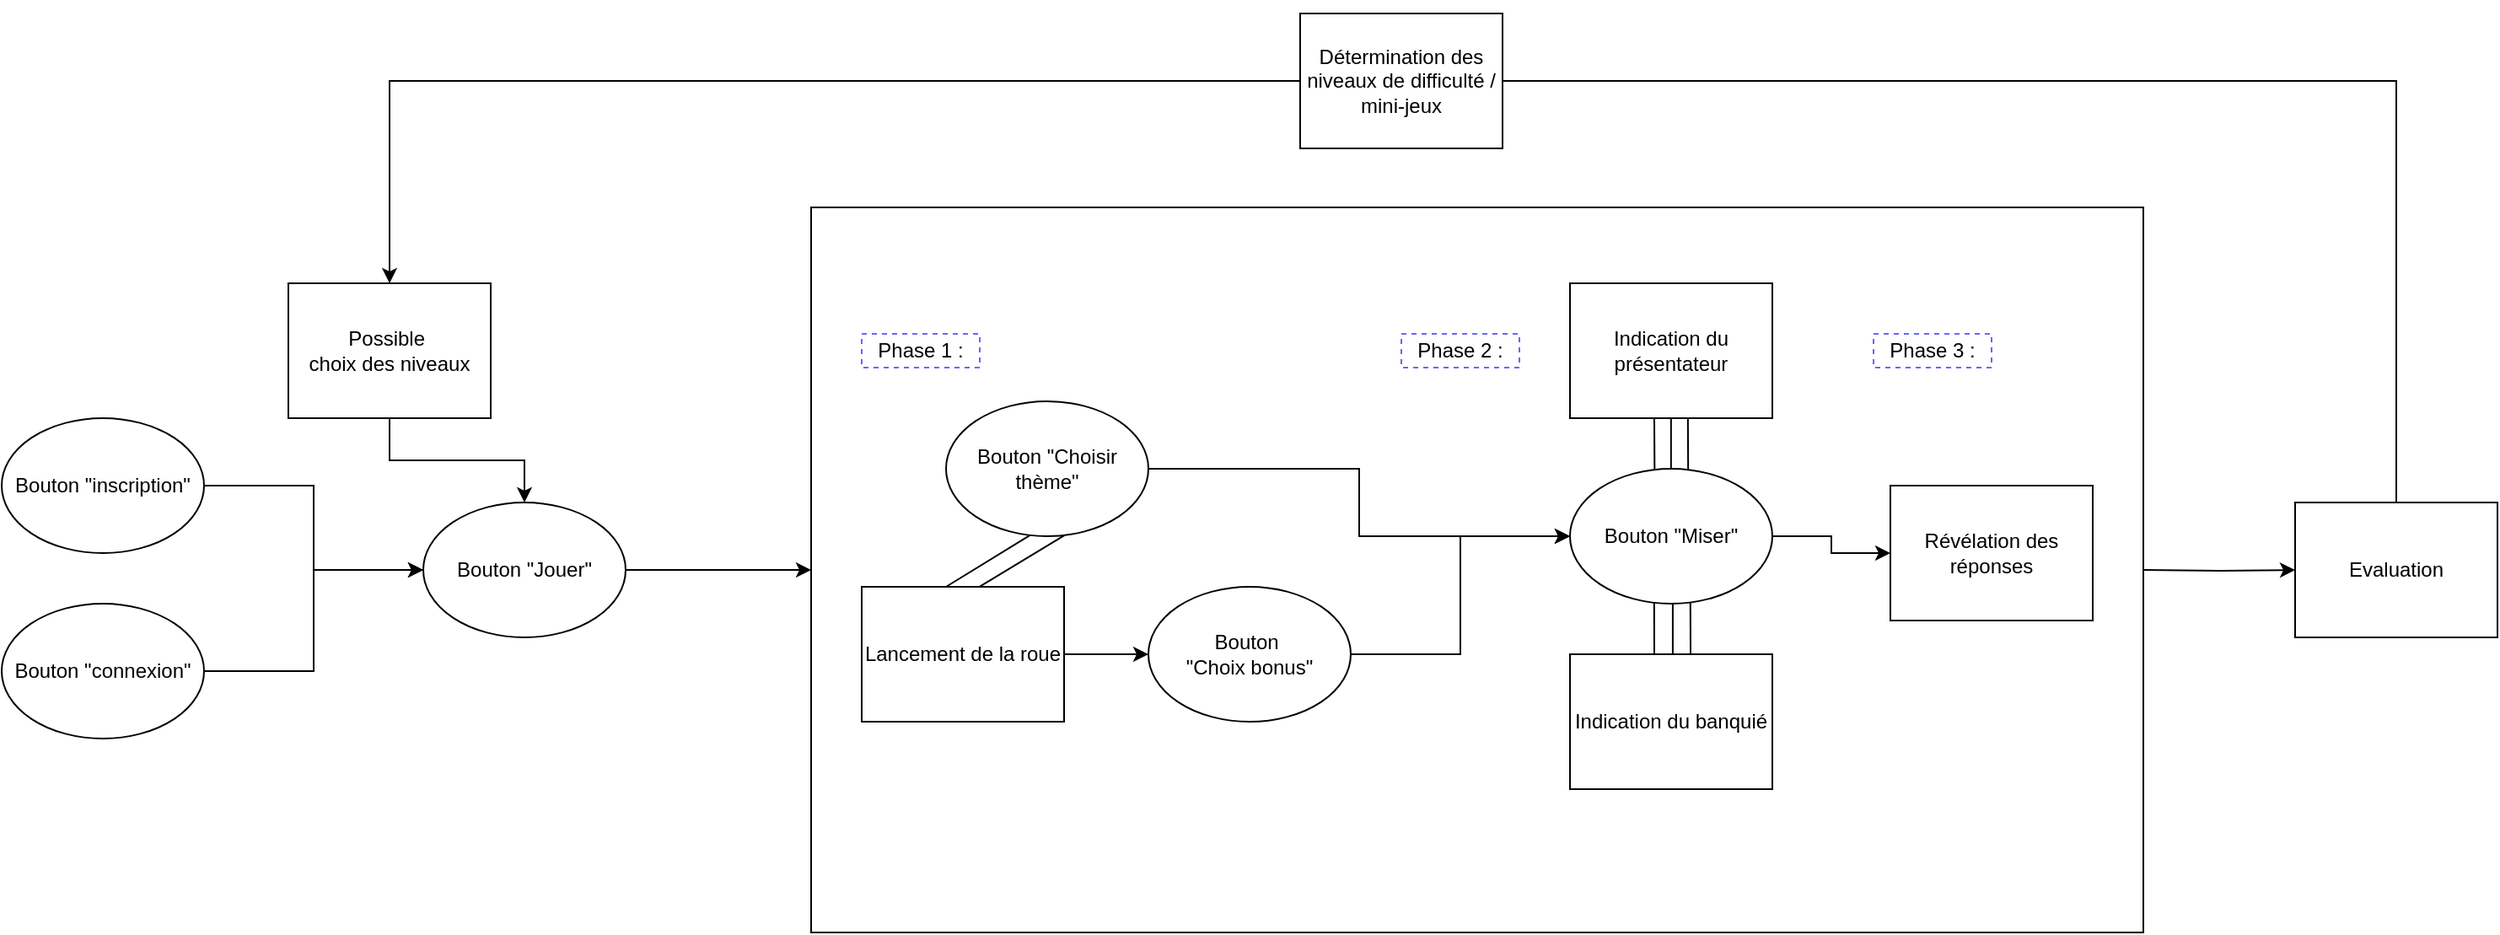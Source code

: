 <mxfile version="24.7.17">
  <diagram name="Page-1" id="_qqSmELVDFTCD8QIhPZ8">
    <mxGraphModel dx="1570" dy="2324" grid="1" gridSize="10" guides="1" tooltips="1" connect="1" arrows="1" fold="1" page="1" pageScale="1" pageWidth="850" pageHeight="1100" math="0" shadow="0">
      <root>
        <mxCell id="0" />
        <mxCell id="1" parent="0" />
        <mxCell id="SCnsVuQ0XL_fHUprq9t2-6" style="edgeStyle=orthogonalEdgeStyle;rounded=0;orthogonalLoop=1;jettySize=auto;html=1;" edge="1" parent="1" source="SCnsVuQ0XL_fHUprq9t2-1" target="SCnsVuQ0XL_fHUprq9t2-3">
          <mxGeometry relative="1" as="geometry" />
        </mxCell>
        <mxCell id="SCnsVuQ0XL_fHUprq9t2-1" value="Bouton &quot;inscription&quot;" style="ellipse;whiteSpace=wrap;html=1;" vertex="1" parent="1">
          <mxGeometry x="70" y="240" width="120" height="80" as="geometry" />
        </mxCell>
        <mxCell id="SCnsVuQ0XL_fHUprq9t2-7" style="edgeStyle=orthogonalEdgeStyle;rounded=0;orthogonalLoop=1;jettySize=auto;html=1;entryX=0;entryY=0.5;entryDx=0;entryDy=0;" edge="1" parent="1" source="SCnsVuQ0XL_fHUprq9t2-2" target="SCnsVuQ0XL_fHUprq9t2-3">
          <mxGeometry relative="1" as="geometry" />
        </mxCell>
        <mxCell id="SCnsVuQ0XL_fHUprq9t2-2" value="Bouton &quot;connexion&quot;" style="ellipse;whiteSpace=wrap;html=1;" vertex="1" parent="1">
          <mxGeometry x="70" y="350" width="120" height="80" as="geometry" />
        </mxCell>
        <mxCell id="SCnsVuQ0XL_fHUprq9t2-10" style="edgeStyle=orthogonalEdgeStyle;rounded=0;orthogonalLoop=1;jettySize=auto;html=1;" edge="1" parent="1" source="SCnsVuQ0XL_fHUprq9t2-3" target="SCnsVuQ0XL_fHUprq9t2-9">
          <mxGeometry relative="1" as="geometry" />
        </mxCell>
        <mxCell id="SCnsVuQ0XL_fHUprq9t2-3" value="Bouton &quot;Jouer&quot;" style="ellipse;whiteSpace=wrap;html=1;" vertex="1" parent="1">
          <mxGeometry x="320" y="290" width="120" height="80" as="geometry" />
        </mxCell>
        <mxCell id="SCnsVuQ0XL_fHUprq9t2-35" style="edgeStyle=orthogonalEdgeStyle;rounded=0;orthogonalLoop=1;jettySize=auto;html=1;entryX=0;entryY=0.5;entryDx=0;entryDy=0;" edge="1" parent="1" target="SCnsVuQ0XL_fHUprq9t2-34">
          <mxGeometry relative="1" as="geometry">
            <mxPoint x="1340.0" y="330" as="sourcePoint" />
          </mxGeometry>
        </mxCell>
        <mxCell id="SCnsVuQ0XL_fHUprq9t2-9" value="" style="rounded=0;whiteSpace=wrap;html=1;" vertex="1" parent="1">
          <mxGeometry x="550" y="115" width="790" height="430" as="geometry" />
        </mxCell>
        <mxCell id="SCnsVuQ0XL_fHUprq9t2-19" style="edgeStyle=orthogonalEdgeStyle;rounded=0;orthogonalLoop=1;jettySize=auto;html=1;" edge="1" parent="1" source="SCnsVuQ0XL_fHUprq9t2-11" target="SCnsVuQ0XL_fHUprq9t2-12">
          <mxGeometry relative="1" as="geometry" />
        </mxCell>
        <mxCell id="SCnsVuQ0XL_fHUprq9t2-11" value="Bouton &quot;Choisir thème&quot;" style="ellipse;whiteSpace=wrap;html=1;" vertex="1" parent="1">
          <mxGeometry x="630" y="230" width="120" height="80" as="geometry" />
        </mxCell>
        <mxCell id="SCnsVuQ0XL_fHUprq9t2-41" style="edgeStyle=orthogonalEdgeStyle;rounded=0;orthogonalLoop=1;jettySize=auto;html=1;" edge="1" parent="1" source="SCnsVuQ0XL_fHUprq9t2-12" target="SCnsVuQ0XL_fHUprq9t2-40">
          <mxGeometry relative="1" as="geometry" />
        </mxCell>
        <mxCell id="SCnsVuQ0XL_fHUprq9t2-12" value="Bouton &quot;Miser&quot;" style="ellipse;whiteSpace=wrap;html=1;" vertex="1" parent="1">
          <mxGeometry x="1000" y="270" width="120" height="80" as="geometry" />
        </mxCell>
        <mxCell id="SCnsVuQ0XL_fHUprq9t2-20" style="edgeStyle=orthogonalEdgeStyle;rounded=0;orthogonalLoop=1;jettySize=auto;html=1;entryX=0;entryY=0.5;entryDx=0;entryDy=0;" edge="1" parent="1" source="SCnsVuQ0XL_fHUprq9t2-24" target="SCnsVuQ0XL_fHUprq9t2-12">
          <mxGeometry relative="1" as="geometry" />
        </mxCell>
        <mxCell id="SCnsVuQ0XL_fHUprq9t2-13" value="Lancement de la roue" style="rounded=0;whiteSpace=wrap;html=1;" vertex="1" parent="1">
          <mxGeometry x="580" y="340" width="120" height="80" as="geometry" />
        </mxCell>
        <mxCell id="SCnsVuQ0XL_fHUprq9t2-15" value="" style="endArrow=none;html=1;rounded=0;exitX=0.413;exitY=0.994;exitDx=0;exitDy=0;exitPerimeter=0;" edge="1" parent="1" source="SCnsVuQ0XL_fHUprq9t2-11">
          <mxGeometry width="50" height="50" relative="1" as="geometry">
            <mxPoint x="680" y="309" as="sourcePoint" />
            <mxPoint x="630" y="340" as="targetPoint" />
          </mxGeometry>
        </mxCell>
        <mxCell id="SCnsVuQ0XL_fHUprq9t2-16" value="" style="endArrow=none;html=1;rounded=0;exitX=0.584;exitY=0.994;exitDx=0;exitDy=0;exitPerimeter=0;entryX=0.584;entryY=-0.003;entryDx=0;entryDy=0;entryPerimeter=0;" edge="1" parent="1" source="SCnsVuQ0XL_fHUprq9t2-11" target="SCnsVuQ0XL_fHUprq9t2-13">
          <mxGeometry width="50" height="50" relative="1" as="geometry">
            <mxPoint x="680" y="310" as="sourcePoint" />
            <mxPoint x="680" y="340" as="targetPoint" />
          </mxGeometry>
        </mxCell>
        <mxCell id="SCnsVuQ0XL_fHUprq9t2-17" value="&lt;div&gt;Phase 1 :&lt;/div&gt;" style="rounded=0;whiteSpace=wrap;html=1;strokeColor=#6666FF;dashed=1;" vertex="1" parent="1">
          <mxGeometry x="580" y="190" width="70" height="20" as="geometry" />
        </mxCell>
        <mxCell id="SCnsVuQ0XL_fHUprq9t2-18" value="&lt;div&gt;Phase 2 :&lt;/div&gt;" style="rounded=0;whiteSpace=wrap;html=1;strokeColor=#6666FF;dashed=1;" vertex="1" parent="1">
          <mxGeometry x="900" y="190" width="70" height="20" as="geometry" />
        </mxCell>
        <mxCell id="SCnsVuQ0XL_fHUprq9t2-21" value="Indication du banquié" style="rounded=0;whiteSpace=wrap;html=1;" vertex="1" parent="1">
          <mxGeometry x="1000" y="380" width="120" height="80" as="geometry" />
        </mxCell>
        <mxCell id="SCnsVuQ0XL_fHUprq9t2-22" value="" style="endArrow=none;html=1;rounded=0;entryX=0.595;entryY=0.994;entryDx=0;entryDy=0;entryPerimeter=0;exitX=0.596;exitY=0.004;exitDx=0;exitDy=0;exitPerimeter=0;" edge="1" parent="1" source="SCnsVuQ0XL_fHUprq9t2-21" target="SCnsVuQ0XL_fHUprq9t2-12">
          <mxGeometry width="50" height="50" relative="1" as="geometry">
            <mxPoint x="1040" y="420" as="sourcePoint" />
            <mxPoint x="1090" y="370" as="targetPoint" />
          </mxGeometry>
        </mxCell>
        <mxCell id="SCnsVuQ0XL_fHUprq9t2-23" value="" style="endArrow=none;html=1;rounded=0;entryX=0.416;entryY=0.995;entryDx=0;entryDy=0;entryPerimeter=0;exitX=0.6;exitY=0.006;exitDx=0;exitDy=0;exitPerimeter=0;" edge="1" parent="1" target="SCnsVuQ0XL_fHUprq9t2-12">
          <mxGeometry width="50" height="50" relative="1" as="geometry">
            <mxPoint x="1050" y="380" as="sourcePoint" />
            <mxPoint x="1050" y="350" as="targetPoint" />
          </mxGeometry>
        </mxCell>
        <mxCell id="SCnsVuQ0XL_fHUprq9t2-25" value="" style="edgeStyle=orthogonalEdgeStyle;rounded=0;orthogonalLoop=1;jettySize=auto;html=1;entryX=0;entryY=0.5;entryDx=0;entryDy=0;" edge="1" parent="1" source="SCnsVuQ0XL_fHUprq9t2-13" target="SCnsVuQ0XL_fHUprq9t2-24">
          <mxGeometry relative="1" as="geometry">
            <mxPoint x="700" y="380" as="sourcePoint" />
            <mxPoint x="1000" y="310" as="targetPoint" />
          </mxGeometry>
        </mxCell>
        <mxCell id="SCnsVuQ0XL_fHUprq9t2-24" value="&lt;div&gt;Bouton&amp;nbsp;&lt;/div&gt;&lt;div&gt;&quot;Choix bonus&quot;&lt;/div&gt;" style="ellipse;whiteSpace=wrap;html=1;" vertex="1" parent="1">
          <mxGeometry x="750" y="340" width="120" height="80" as="geometry" />
        </mxCell>
        <mxCell id="SCnsVuQ0XL_fHUprq9t2-27" value="" style="endArrow=none;html=1;rounded=0;entryX=0.508;entryY=0.995;entryDx=0;entryDy=0;entryPerimeter=0;exitX=0.508;exitY=-0.001;exitDx=0;exitDy=0;exitPerimeter=0;" edge="1" parent="1" source="SCnsVuQ0XL_fHUprq9t2-21" target="SCnsVuQ0XL_fHUprq9t2-12">
          <mxGeometry width="50" height="50" relative="1" as="geometry">
            <mxPoint x="1060.5" y="380" as="sourcePoint" />
            <mxPoint x="1059.5" y="350" as="targetPoint" />
          </mxGeometry>
        </mxCell>
        <mxCell id="SCnsVuQ0XL_fHUprq9t2-29" value="Indication du présentateur" style="rounded=0;whiteSpace=wrap;html=1;" vertex="1" parent="1">
          <mxGeometry x="1000" y="160" width="120" height="80" as="geometry" />
        </mxCell>
        <mxCell id="SCnsVuQ0XL_fHUprq9t2-30" value="" style="endArrow=none;html=1;rounded=0;entryX=0.508;entryY=0.995;entryDx=0;entryDy=0;entryPerimeter=0;exitX=0.508;exitY=-0.001;exitDx=0;exitDy=0;exitPerimeter=0;" edge="1" parent="1">
          <mxGeometry width="50" height="50" relative="1" as="geometry">
            <mxPoint x="1059.92" y="270" as="sourcePoint" />
            <mxPoint x="1059.92" y="240" as="targetPoint" />
          </mxGeometry>
        </mxCell>
        <mxCell id="SCnsVuQ0XL_fHUprq9t2-31" value="" style="endArrow=none;html=1;rounded=0;entryX=0.508;entryY=0.995;entryDx=0;entryDy=0;entryPerimeter=0;exitX=0.584;exitY=0.003;exitDx=0;exitDy=0;exitPerimeter=0;" edge="1" parent="1" source="SCnsVuQ0XL_fHUprq9t2-12">
          <mxGeometry width="50" height="50" relative="1" as="geometry">
            <mxPoint x="1069.92" y="270" as="sourcePoint" />
            <mxPoint x="1069.92" y="240" as="targetPoint" />
          </mxGeometry>
        </mxCell>
        <mxCell id="SCnsVuQ0XL_fHUprq9t2-32" value="" style="endArrow=none;html=1;rounded=0;entryX=0.508;entryY=0.995;entryDx=0;entryDy=0;entryPerimeter=0;exitX=0.418;exitY=0.005;exitDx=0;exitDy=0;exitPerimeter=0;" edge="1" parent="1" source="SCnsVuQ0XL_fHUprq9t2-12">
          <mxGeometry width="50" height="50" relative="1" as="geometry">
            <mxPoint x="1050.08" y="270" as="sourcePoint" />
            <mxPoint x="1050" y="240" as="targetPoint" />
          </mxGeometry>
        </mxCell>
        <mxCell id="SCnsVuQ0XL_fHUprq9t2-39" style="edgeStyle=orthogonalEdgeStyle;rounded=0;orthogonalLoop=1;jettySize=auto;html=1;entryX=0.5;entryY=0;entryDx=0;entryDy=0;exitX=0.5;exitY=0;exitDx=0;exitDy=0;" edge="1" parent="1" source="SCnsVuQ0XL_fHUprq9t2-44" target="SCnsVuQ0XL_fHUprq9t2-37">
          <mxGeometry relative="1" as="geometry">
            <Array as="points">
              <mxPoint x="300" y="40" />
            </Array>
          </mxGeometry>
        </mxCell>
        <mxCell id="SCnsVuQ0XL_fHUprq9t2-34" value="Evaluation" style="rounded=0;whiteSpace=wrap;html=1;" vertex="1" parent="1">
          <mxGeometry x="1430" y="290" width="120" height="80" as="geometry" />
        </mxCell>
        <mxCell id="SCnsVuQ0XL_fHUprq9t2-38" style="edgeStyle=orthogonalEdgeStyle;rounded=0;orthogonalLoop=1;jettySize=auto;html=1;" edge="1" parent="1" source="SCnsVuQ0XL_fHUprq9t2-37" target="SCnsVuQ0XL_fHUprq9t2-3">
          <mxGeometry relative="1" as="geometry" />
        </mxCell>
        <mxCell id="SCnsVuQ0XL_fHUprq9t2-37" value="&lt;div&gt;Possible&amp;nbsp;&lt;/div&gt;&lt;div&gt;choix des niveaux&lt;/div&gt;" style="rounded=0;whiteSpace=wrap;html=1;" vertex="1" parent="1">
          <mxGeometry x="240" y="160" width="120" height="80" as="geometry" />
        </mxCell>
        <mxCell id="SCnsVuQ0XL_fHUprq9t2-40" value="Révélation des réponses" style="rounded=0;whiteSpace=wrap;html=1;" vertex="1" parent="1">
          <mxGeometry x="1190" y="280" width="120" height="80" as="geometry" />
        </mxCell>
        <mxCell id="SCnsVuQ0XL_fHUprq9t2-43" value="&lt;div&gt;Phase 3 :&lt;/div&gt;" style="rounded=0;whiteSpace=wrap;html=1;strokeColor=#6666FF;dashed=1;" vertex="1" parent="1">
          <mxGeometry x="1180" y="190" width="70" height="20" as="geometry" />
        </mxCell>
        <mxCell id="SCnsVuQ0XL_fHUprq9t2-45" value="" style="edgeStyle=orthogonalEdgeStyle;rounded=0;orthogonalLoop=1;jettySize=auto;html=1;entryX=0.5;entryY=0;entryDx=0;entryDy=0;exitX=0.5;exitY=0;exitDx=0;exitDy=0;" edge="1" parent="1" source="SCnsVuQ0XL_fHUprq9t2-34" target="SCnsVuQ0XL_fHUprq9t2-44">
          <mxGeometry relative="1" as="geometry">
            <mxPoint x="1490" y="290" as="sourcePoint" />
            <mxPoint x="300" y="160" as="targetPoint" />
            <Array as="points">
              <mxPoint x="1490" y="40" />
            </Array>
          </mxGeometry>
        </mxCell>
        <mxCell id="SCnsVuQ0XL_fHUprq9t2-44" value="Détermination des niveaux de difficulté / mini-jeux" style="rounded=0;whiteSpace=wrap;html=1;" vertex="1" parent="1">
          <mxGeometry x="840" width="120" height="80" as="geometry" />
        </mxCell>
      </root>
    </mxGraphModel>
  </diagram>
</mxfile>
